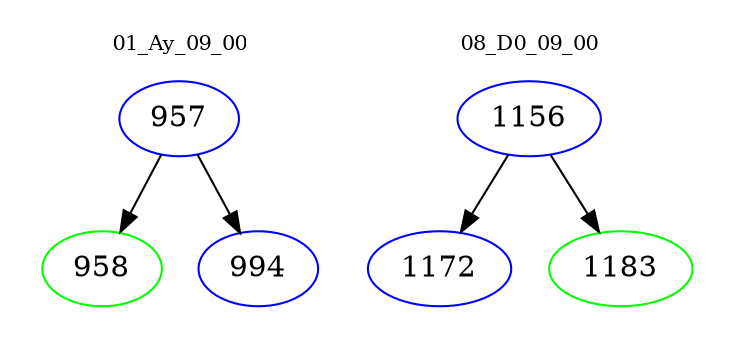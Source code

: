 digraph{
subgraph cluster_0 {
color = white
label = "01_Ay_09_00";
fontsize=10;
T0_957 [label="957", color="blue"]
T0_957 -> T0_958 [color="black"]
T0_958 [label="958", color="green"]
T0_957 -> T0_994 [color="black"]
T0_994 [label="994", color="blue"]
}
subgraph cluster_1 {
color = white
label = "08_D0_09_00";
fontsize=10;
T1_1156 [label="1156", color="blue"]
T1_1156 -> T1_1172 [color="black"]
T1_1172 [label="1172", color="blue"]
T1_1156 -> T1_1183 [color="black"]
T1_1183 [label="1183", color="green"]
}
}
